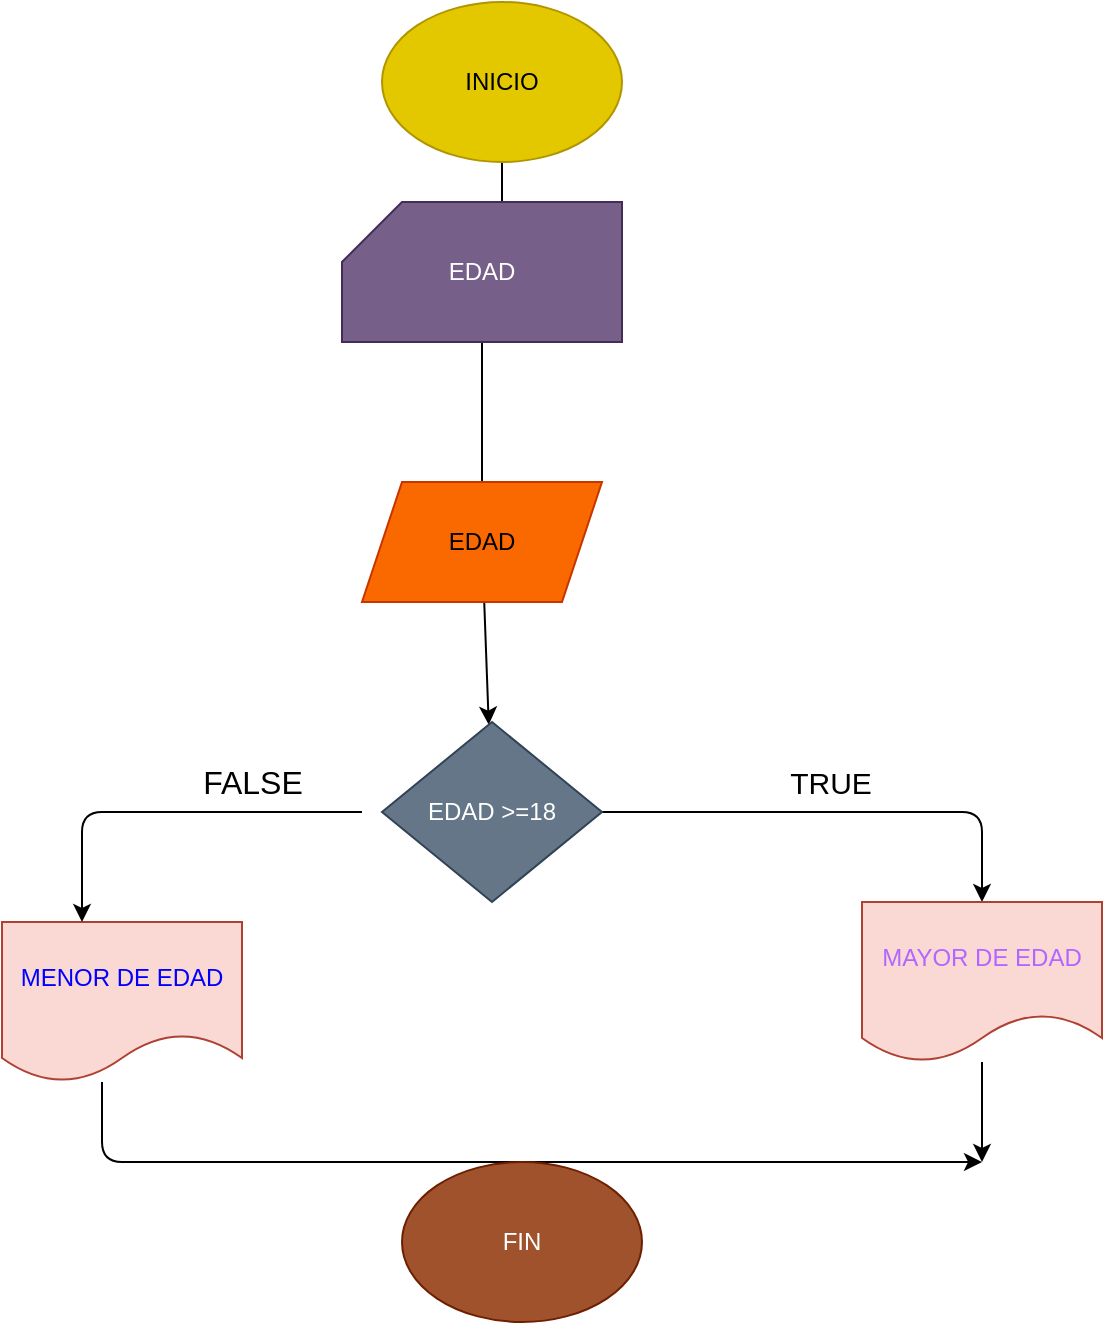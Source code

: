 <mxfile>
    <diagram id="T3oDT7tXNepdo32dNaA1" name="Page-1">
        <mxGraphModel dx="564" dy="478" grid="1" gridSize="10" guides="1" tooltips="1" connect="1" arrows="1" fold="1" page="1" pageScale="1" pageWidth="827" pageHeight="1169" math="0" shadow="0">
            <root>
                <mxCell id="0"/>
                <mxCell id="1" parent="0"/>
                <mxCell id="4" style="edgeStyle=none;html=1;" edge="1" parent="1" source="2">
                    <mxGeometry relative="1" as="geometry">
                        <mxPoint x="250" y="130" as="targetPoint"/>
                    </mxGeometry>
                </mxCell>
                <mxCell id="2" value="INICIO" style="ellipse;whiteSpace=wrap;html=1;fillColor=#e3c800;fontColor=#000000;strokeColor=#B09500;" vertex="1" parent="1">
                    <mxGeometry x="190" y="20" width="120" height="80" as="geometry"/>
                </mxCell>
                <mxCell id="7" value="" style="edgeStyle=none;html=1;" edge="1" parent="1" source="5">
                    <mxGeometry relative="1" as="geometry">
                        <mxPoint x="240" y="270" as="targetPoint"/>
                    </mxGeometry>
                </mxCell>
                <mxCell id="5" value="EDAD" style="shape=card;whiteSpace=wrap;html=1;fillColor=#76608a;fontColor=#ffffff;strokeColor=#432D57;" vertex="1" parent="1">
                    <mxGeometry x="170" y="120" width="140" height="70" as="geometry"/>
                </mxCell>
                <mxCell id="9" style="edgeStyle=none;html=1;" edge="1" parent="1" source="8" target="10">
                    <mxGeometry relative="1" as="geometry">
                        <mxPoint x="240" y="360" as="targetPoint"/>
                    </mxGeometry>
                </mxCell>
                <mxCell id="8" value="EDAD" style="shape=parallelogram;perimeter=parallelogramPerimeter;whiteSpace=wrap;html=1;fixedSize=1;fillColor=#fa6800;fontColor=#000000;strokeColor=#C73500;" vertex="1" parent="1">
                    <mxGeometry x="180" y="260" width="120" height="60" as="geometry"/>
                </mxCell>
                <mxCell id="11" style="edgeStyle=none;html=1;" edge="1" parent="1" source="10" target="12">
                    <mxGeometry relative="1" as="geometry">
                        <mxPoint x="490" y="490" as="targetPoint"/>
                        <Array as="points">
                            <mxPoint x="490" y="425"/>
                        </Array>
                    </mxGeometry>
                </mxCell>
                <mxCell id="10" value="EDAD &amp;gt;=18" style="rhombus;whiteSpace=wrap;html=1;fillColor=#647687;fontColor=#ffffff;strokeColor=#314354;" vertex="1" parent="1">
                    <mxGeometry x="190" y="380" width="110" height="90" as="geometry"/>
                </mxCell>
                <mxCell id="16" style="edgeStyle=none;html=1;" edge="1" parent="1" source="12">
                    <mxGeometry relative="1" as="geometry">
                        <mxPoint x="490" y="600" as="targetPoint"/>
                    </mxGeometry>
                </mxCell>
                <mxCell id="12" value="&lt;font color=&quot;#b266ff&quot;&gt;MAYOR DE EDAD&lt;/font&gt;" style="shape=document;whiteSpace=wrap;html=1;boundedLbl=1;fillColor=#fad9d5;strokeColor=#ae4132;" vertex="1" parent="1">
                    <mxGeometry x="430" y="470" width="120" height="80" as="geometry"/>
                </mxCell>
                <mxCell id="15" style="edgeStyle=none;html=1;" edge="1" parent="1">
                    <mxGeometry relative="1" as="geometry">
                        <mxPoint x="490" y="600" as="targetPoint"/>
                        <mxPoint x="50" y="560" as="sourcePoint"/>
                        <Array as="points">
                            <mxPoint x="50" y="600"/>
                        </Array>
                    </mxGeometry>
                </mxCell>
                <mxCell id="13" value="&lt;font color=&quot;#0000ff&quot;&gt;MENOR DE EDAD&lt;/font&gt;" style="shape=document;whiteSpace=wrap;html=1;boundedLbl=1;fillColor=#fad9d5;strokeColor=#ae4132;" vertex="1" parent="1">
                    <mxGeometry y="480" width="120" height="80" as="geometry"/>
                </mxCell>
                <mxCell id="14" style="edgeStyle=none;html=1;" edge="1" parent="1">
                    <mxGeometry relative="1" as="geometry">
                        <mxPoint x="40" y="480" as="targetPoint"/>
                        <mxPoint x="180" y="425" as="sourcePoint"/>
                        <Array as="points">
                            <mxPoint x="40" y="425"/>
                        </Array>
                    </mxGeometry>
                </mxCell>
                <mxCell id="17" value="FIN" style="ellipse;whiteSpace=wrap;html=1;fillColor=#a0522d;strokeColor=#6D1F00;fontColor=#ffffff;" vertex="1" parent="1">
                    <mxGeometry x="200" y="600" width="120" height="80" as="geometry"/>
                </mxCell>
                <mxCell id="22" value="&lt;font style=&quot;font-size: 16px&quot;&gt;FALSE&lt;/font&gt;" style="text;html=1;align=center;verticalAlign=middle;resizable=0;points=[];autosize=1;strokeColor=none;fillColor=none;fontColor=#000000;" vertex="1" parent="1">
                    <mxGeometry x="90" y="400" width="70" height="20" as="geometry"/>
                </mxCell>
                <mxCell id="24" value="&lt;font style=&quot;font-size: 15px&quot;&gt;TRUE&lt;/font&gt;" style="text;html=1;align=center;verticalAlign=middle;resizable=0;points=[];autosize=1;strokeColor=none;fillColor=none;fontColor=#000000;" vertex="1" parent="1">
                    <mxGeometry x="384" y="400" width="60" height="20" as="geometry"/>
                </mxCell>
            </root>
        </mxGraphModel>
    </diagram>
</mxfile>